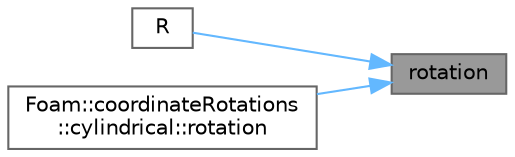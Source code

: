 digraph "rotation"
{
 // LATEX_PDF_SIZE
  bgcolor="transparent";
  edge [fontname=Helvetica,fontsize=10,labelfontname=Helvetica,labelfontsize=10];
  node [fontname=Helvetica,fontsize=10,shape=box,height=0.2,width=0.4];
  rankdir="RL";
  Node1 [id="Node000001",label="rotation",height=0.2,width=0.4,color="gray40", fillcolor="grey60", style="filled", fontcolor="black",tooltip=" "];
  Node1 -> Node2 [id="edge1_Node000001_Node000002",dir="back",color="steelblue1",style="solid",tooltip=" "];
  Node2 [id="Node000002",label="R",height=0.2,width=0.4,color="grey40", fillcolor="white", style="filled",URL="$classFoam_1_1coordinateRotations_1_1axes.html#a404ff2284fce8af4f811e0447c9e37f2",tooltip=" "];
  Node1 -> Node3 [id="edge2_Node000001_Node000003",dir="back",color="steelblue1",style="solid",tooltip=" "];
  Node3 [id="Node000003",label="Foam::coordinateRotations\l::cylindrical::rotation",height=0.2,width=0.4,color="grey40", fillcolor="white", style="filled",URL="$classFoam_1_1coordinateRotations_1_1cylindrical.html#afe0066d85ae30b1b65e7dca9c0cf7f40",tooltip=" "];
}
